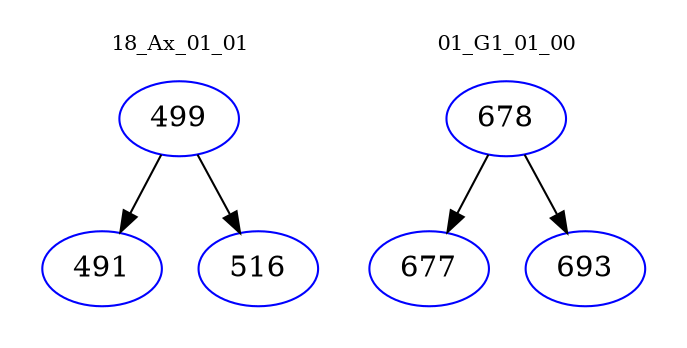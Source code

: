 digraph{
subgraph cluster_0 {
color = white
label = "18_Ax_01_01";
fontsize=10;
T0_499 [label="499", color="blue"]
T0_499 -> T0_491 [color="black"]
T0_491 [label="491", color="blue"]
T0_499 -> T0_516 [color="black"]
T0_516 [label="516", color="blue"]
}
subgraph cluster_1 {
color = white
label = "01_G1_01_00";
fontsize=10;
T1_678 [label="678", color="blue"]
T1_678 -> T1_677 [color="black"]
T1_677 [label="677", color="blue"]
T1_678 -> T1_693 [color="black"]
T1_693 [label="693", color="blue"]
}
}
